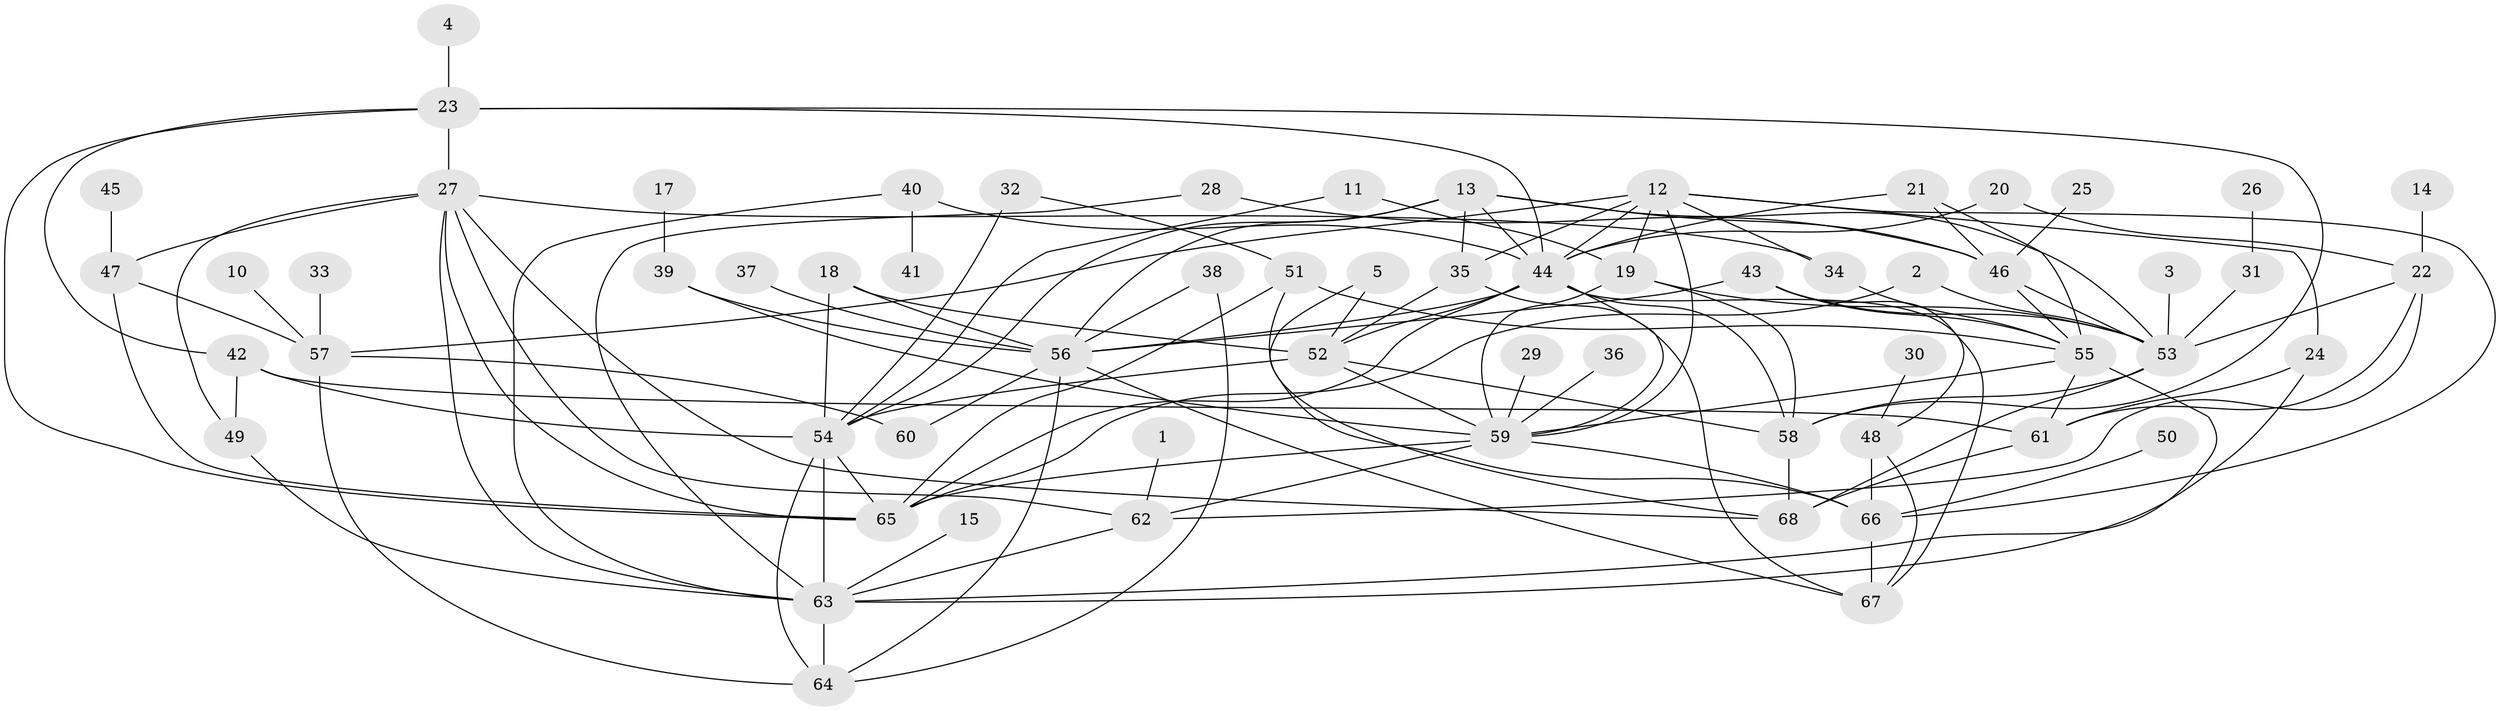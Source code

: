 // original degree distribution, {1: 0.20588235294117646, 4: 0.18382352941176472, 2: 0.18382352941176472, 3: 0.22794117647058823, 0: 0.03676470588235294, 5: 0.07352941176470588, 6: 0.058823529411764705, 8: 0.007352941176470588, 11: 0.007352941176470588, 9: 0.007352941176470588, 7: 0.007352941176470588}
// Generated by graph-tools (version 1.1) at 2025/49/03/09/25 03:49:08]
// undirected, 63 vertices, 126 edges
graph export_dot {
graph [start="1"]
  node [color=gray90,style=filled];
  1;
  2;
  3;
  4;
  5;
  10;
  11;
  12;
  13;
  14;
  15;
  17;
  18;
  19;
  20;
  21;
  22;
  23;
  24;
  25;
  26;
  27;
  28;
  29;
  30;
  31;
  32;
  33;
  34;
  35;
  36;
  37;
  38;
  39;
  40;
  41;
  42;
  43;
  44;
  45;
  46;
  47;
  48;
  49;
  50;
  51;
  52;
  53;
  54;
  55;
  56;
  57;
  58;
  59;
  60;
  61;
  62;
  63;
  64;
  65;
  66;
  67;
  68;
  1 -- 62 [weight=1.0];
  2 -- 53 [weight=1.0];
  2 -- 65 [weight=1.0];
  3 -- 53 [weight=1.0];
  4 -- 23 [weight=1.0];
  5 -- 52 [weight=1.0];
  5 -- 68 [weight=1.0];
  10 -- 57 [weight=1.0];
  11 -- 19 [weight=1.0];
  11 -- 54 [weight=1.0];
  12 -- 19 [weight=1.0];
  12 -- 24 [weight=1.0];
  12 -- 34 [weight=1.0];
  12 -- 35 [weight=1.0];
  12 -- 44 [weight=1.0];
  12 -- 57 [weight=1.0];
  12 -- 59 [weight=1.0];
  12 -- 66 [weight=1.0];
  13 -- 35 [weight=1.0];
  13 -- 44 [weight=1.0];
  13 -- 46 [weight=1.0];
  13 -- 53 [weight=1.0];
  13 -- 54 [weight=1.0];
  13 -- 56 [weight=1.0];
  14 -- 22 [weight=1.0];
  15 -- 63 [weight=1.0];
  17 -- 39 [weight=1.0];
  18 -- 52 [weight=1.0];
  18 -- 54 [weight=1.0];
  18 -- 56 [weight=1.0];
  19 -- 53 [weight=1.0];
  19 -- 58 [weight=1.0];
  19 -- 59 [weight=2.0];
  20 -- 22 [weight=1.0];
  20 -- 44 [weight=1.0];
  21 -- 44 [weight=1.0];
  21 -- 46 [weight=1.0];
  21 -- 55 [weight=1.0];
  22 -- 53 [weight=1.0];
  22 -- 61 [weight=1.0];
  22 -- 62 [weight=1.0];
  23 -- 27 [weight=1.0];
  23 -- 42 [weight=1.0];
  23 -- 44 [weight=1.0];
  23 -- 58 [weight=1.0];
  23 -- 65 [weight=1.0];
  24 -- 61 [weight=1.0];
  24 -- 63 [weight=1.0];
  25 -- 46 [weight=1.0];
  26 -- 31 [weight=1.0];
  27 -- 34 [weight=1.0];
  27 -- 47 [weight=1.0];
  27 -- 49 [weight=1.0];
  27 -- 62 [weight=2.0];
  27 -- 63 [weight=1.0];
  27 -- 65 [weight=1.0];
  27 -- 68 [weight=1.0];
  28 -- 46 [weight=1.0];
  28 -- 63 [weight=1.0];
  29 -- 59 [weight=1.0];
  30 -- 48 [weight=1.0];
  31 -- 53 [weight=1.0];
  32 -- 51 [weight=1.0];
  32 -- 54 [weight=1.0];
  33 -- 57 [weight=1.0];
  34 -- 55 [weight=1.0];
  35 -- 52 [weight=1.0];
  35 -- 67 [weight=1.0];
  36 -- 59 [weight=1.0];
  37 -- 56 [weight=1.0];
  38 -- 56 [weight=1.0];
  38 -- 64 [weight=1.0];
  39 -- 56 [weight=1.0];
  39 -- 59 [weight=1.0];
  40 -- 41 [weight=1.0];
  40 -- 44 [weight=1.0];
  40 -- 63 [weight=1.0];
  42 -- 49 [weight=1.0];
  42 -- 54 [weight=1.0];
  42 -- 61 [weight=1.0];
  43 -- 48 [weight=1.0];
  43 -- 53 [weight=1.0];
  43 -- 55 [weight=1.0];
  43 -- 56 [weight=1.0];
  44 -- 52 [weight=2.0];
  44 -- 56 [weight=1.0];
  44 -- 58 [weight=1.0];
  44 -- 59 [weight=1.0];
  44 -- 65 [weight=1.0];
  44 -- 67 [weight=1.0];
  45 -- 47 [weight=1.0];
  46 -- 53 [weight=2.0];
  46 -- 55 [weight=1.0];
  47 -- 57 [weight=1.0];
  47 -- 65 [weight=1.0];
  48 -- 66 [weight=2.0];
  48 -- 67 [weight=1.0];
  49 -- 63 [weight=1.0];
  50 -- 66 [weight=1.0];
  51 -- 55 [weight=1.0];
  51 -- 65 [weight=1.0];
  51 -- 66 [weight=1.0];
  52 -- 54 [weight=1.0];
  52 -- 58 [weight=1.0];
  52 -- 59 [weight=1.0];
  53 -- 58 [weight=1.0];
  53 -- 68 [weight=1.0];
  54 -- 63 [weight=2.0];
  54 -- 64 [weight=1.0];
  54 -- 65 [weight=1.0];
  55 -- 59 [weight=1.0];
  55 -- 61 [weight=1.0];
  55 -- 63 [weight=2.0];
  56 -- 60 [weight=1.0];
  56 -- 64 [weight=1.0];
  56 -- 67 [weight=1.0];
  57 -- 60 [weight=1.0];
  57 -- 64 [weight=1.0];
  58 -- 68 [weight=1.0];
  59 -- 62 [weight=1.0];
  59 -- 65 [weight=1.0];
  59 -- 66 [weight=1.0];
  61 -- 68 [weight=1.0];
  62 -- 63 [weight=1.0];
  63 -- 64 [weight=1.0];
  66 -- 67 [weight=1.0];
}
